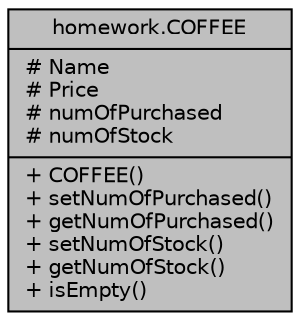 digraph "homework.COFFEE"
{
  edge [fontname="Helvetica",fontsize="10",labelfontname="Helvetica",labelfontsize="10"];
  node [fontname="Helvetica",fontsize="10",shape=record];
  Node1 [label="{homework.COFFEE\n|# Name\l# Price\l# numOfPurchased\l# numOfStock\l|+ COFFEE()\l+ setNumOfPurchased()\l+ getNumOfPurchased()\l+ setNumOfStock()\l+ getNumOfStock()\l+ isEmpty()\l}",height=0.2,width=0.4,color="black", fillcolor="grey75", style="filled", fontcolor="black"];
}
